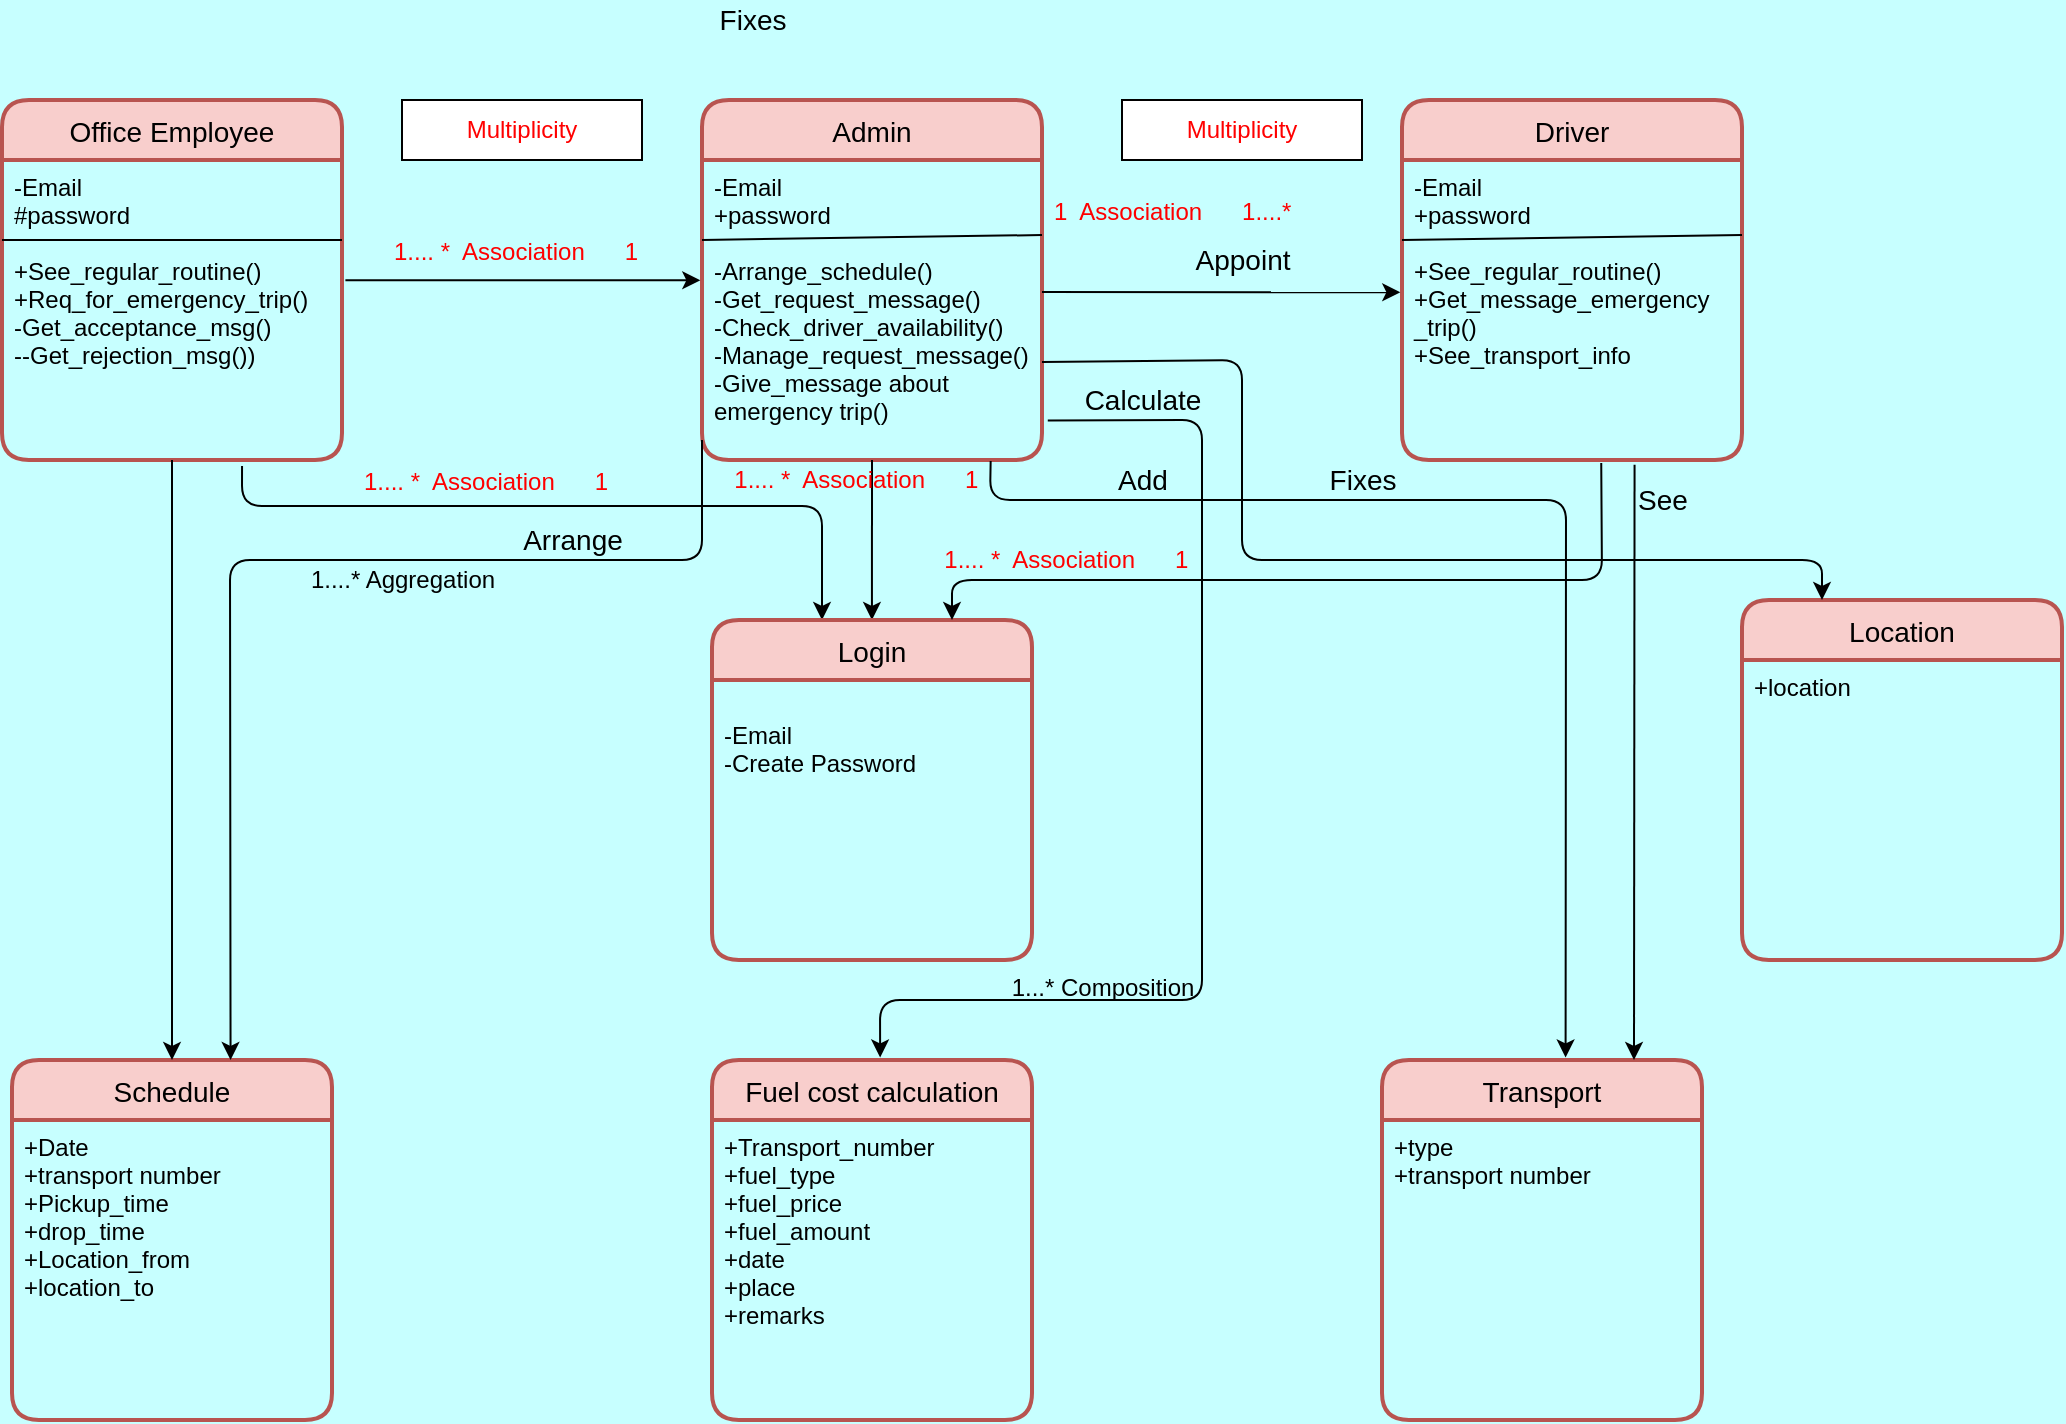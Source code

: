 <mxfile version="15.3.8" type="github">
  <diagram id="DJSuSVDZlaicqns8vHKC" name="Page-1">
    <mxGraphModel dx="1632" dy="1707" grid="1" gridSize="10" guides="1" tooltips="1" connect="1" arrows="1" fold="1" page="1" pageScale="1" pageWidth="1169" pageHeight="827" background="#C7FFFF" math="0" shadow="0">
      <root>
        <mxCell id="0" />
        <mxCell id="1" parent="0" />
        <mxCell id="y1OyXAscInGBB207TFrI-1" value="Office Employee" style="swimlane;childLayout=stackLayout;horizontal=1;startSize=30;horizontalStack=0;rounded=1;fontSize=14;fontStyle=0;strokeWidth=2;resizeParent=0;resizeLast=1;shadow=0;dashed=0;align=center;gradientDirection=radial;fillColor=#f8cecc;strokeColor=#b85450;" parent="1" vertex="1">
          <mxGeometry x="40" y="-720" width="170" height="180" as="geometry" />
        </mxCell>
        <mxCell id="y1OyXAscInGBB207TFrI-7" value="" style="endArrow=none;html=1;rounded=0;fontColor=#FF0000;" parent="y1OyXAscInGBB207TFrI-1" edge="1">
          <mxGeometry relative="1" as="geometry">
            <mxPoint y="70" as="sourcePoint" />
            <mxPoint x="170" y="70" as="targetPoint" />
          </mxGeometry>
        </mxCell>
        <mxCell id="y1OyXAscInGBB207TFrI-2" value="-Email&#xa;#password&#xa;&#xa;+See_regular_routine()&#xa;+Req_for_emergency_trip()&#xa;-Get_acceptance_msg()&#xa;--Get_rejection_msg())" style="align=left;strokeColor=none;fillColor=none;spacingLeft=4;fontSize=12;verticalAlign=top;resizable=0;rotatable=0;part=1;" parent="y1OyXAscInGBB207TFrI-1" vertex="1">
          <mxGeometry y="30" width="170" height="150" as="geometry" />
        </mxCell>
        <mxCell id="y1OyXAscInGBB207TFrI-5" value="Admin" style="swimlane;childLayout=stackLayout;horizontal=1;startSize=30;horizontalStack=0;rounded=1;fontSize=14;fontStyle=0;strokeWidth=2;resizeParent=0;resizeLast=1;shadow=0;dashed=0;align=center;gradientDirection=radial;fillColor=#f8cecc;strokeColor=#b85450;" parent="1" vertex="1">
          <mxGeometry x="390" y="-720" width="170" height="180" as="geometry" />
        </mxCell>
        <mxCell id="y1OyXAscInGBB207TFrI-8" value="" style="endArrow=none;html=1;rounded=0;fontColor=#FF0000;entryX=1;entryY=0.25;entryDx=0;entryDy=0;" parent="y1OyXAscInGBB207TFrI-5" target="y1OyXAscInGBB207TFrI-6" edge="1">
          <mxGeometry relative="1" as="geometry">
            <mxPoint y="70" as="sourcePoint" />
            <mxPoint x="160" y="70" as="targetPoint" />
          </mxGeometry>
        </mxCell>
        <mxCell id="y1OyXAscInGBB207TFrI-6" value="-Email&#xa;+password&#xa;&#xa;-Arrange_schedule()&#xa;-Get_request_message()&#xa;-Check_driver_availability()&#xa;-Manage_request_message()&#xa;-Give_message about &#xa;emergency trip()&#xa;" style="align=left;strokeColor=none;fillColor=none;spacingLeft=4;fontSize=12;verticalAlign=top;resizable=0;rotatable=0;part=1;" parent="y1OyXAscInGBB207TFrI-5" vertex="1">
          <mxGeometry y="30" width="170" height="150" as="geometry" />
        </mxCell>
        <mxCell id="y1OyXAscInGBB207TFrI-13" value="Multiplicity" style="rounded=0;whiteSpace=wrap;html=1;fontColor=#FF0000;gradientDirection=radial;" parent="1" vertex="1">
          <mxGeometry x="240" y="-720" width="120" height="30" as="geometry" />
        </mxCell>
        <mxCell id="y1OyXAscInGBB207TFrI-14" value="Multiplicity" style="rounded=0;whiteSpace=wrap;html=1;fontColor=#FF0000;gradientDirection=radial;" parent="1" vertex="1">
          <mxGeometry x="600" y="-720" width="120" height="30" as="geometry" />
        </mxCell>
        <mxCell id="y1OyXAscInGBB207TFrI-18" value="Driver" style="swimlane;childLayout=stackLayout;horizontal=1;startSize=30;horizontalStack=0;rounded=1;fontSize=14;fontStyle=0;strokeWidth=2;resizeParent=0;resizeLast=1;shadow=0;dashed=0;align=center;gradientDirection=radial;fillColor=#f8cecc;strokeColor=#b85450;" parent="1" vertex="1">
          <mxGeometry x="740" y="-720" width="170" height="180" as="geometry" />
        </mxCell>
        <mxCell id="y1OyXAscInGBB207TFrI-19" value="" style="endArrow=none;html=1;rounded=0;fontColor=#FF0000;entryX=1;entryY=0.25;entryDx=0;entryDy=0;" parent="y1OyXAscInGBB207TFrI-18" target="y1OyXAscInGBB207TFrI-20" edge="1">
          <mxGeometry relative="1" as="geometry">
            <mxPoint y="70" as="sourcePoint" />
            <mxPoint x="160" y="70" as="targetPoint" />
          </mxGeometry>
        </mxCell>
        <mxCell id="y1OyXAscInGBB207TFrI-20" value="-Email&#xa;+password&#xa;&#xa;+See_regular_routine()&#xa;+Get_message_emergency&#xa;_trip()&#xa;+See_transport_info" style="align=left;strokeColor=none;fillColor=none;spacingLeft=4;fontSize=12;verticalAlign=top;resizable=0;rotatable=0;part=1;" parent="y1OyXAscInGBB207TFrI-18" vertex="1">
          <mxGeometry y="30" width="170" height="150" as="geometry" />
        </mxCell>
        <mxCell id="y1OyXAscInGBB207TFrI-21" value="" style="endArrow=classic;html=1;fontColor=#FF0000;exitX=1.01;exitY=0.461;exitDx=0;exitDy=0;exitPerimeter=0;entryX=-0.005;entryY=0.461;entryDx=0;entryDy=0;entryPerimeter=0;" parent="1" edge="1">
          <mxGeometry width="50" height="50" relative="1" as="geometry">
            <mxPoint x="211.7" y="-629.85" as="sourcePoint" />
            <mxPoint x="389.15" y="-629.85" as="targetPoint" />
          </mxGeometry>
        </mxCell>
        <mxCell id="y1OyXAscInGBB207TFrI-22" value="1.... *  Association      1     " style="text;strokeColor=none;fillColor=none;align=left;verticalAlign=middle;spacingLeft=4;spacingRight=4;overflow=hidden;points=[[0,0.5],[1,0.5]];portConstraint=eastwest;rotatable=0;fontColor=#FF0000;" parent="1" vertex="1">
          <mxGeometry x="230" y="-660" width="150" height="30" as="geometry" />
        </mxCell>
        <mxCell id="y1OyXAscInGBB207TFrI-23" value="1  Association      1....*    " style="text;strokeColor=none;fillColor=none;align=left;verticalAlign=middle;spacingLeft=4;spacingRight=4;overflow=hidden;points=[[0,0.5],[1,0.5]];portConstraint=eastwest;rotatable=0;fontColor=#FF0000;" parent="1" vertex="1">
          <mxGeometry x="560" y="-680" width="150" height="30" as="geometry" />
        </mxCell>
        <mxCell id="y1OyXAscInGBB207TFrI-25" value="" style="endArrow=classic;html=1;fontColor=#FF0000;entryX=-0.005;entryY=0.441;entryDx=0;entryDy=0;entryPerimeter=0;" parent="1" target="y1OyXAscInGBB207TFrI-20" edge="1">
          <mxGeometry width="50" height="50" relative="1" as="geometry">
            <mxPoint x="560" y="-624" as="sourcePoint" />
            <mxPoint x="710" y="-650" as="targetPoint" />
          </mxGeometry>
        </mxCell>
        <mxCell id="y1OyXAscInGBB207TFrI-27" value="" style="endArrow=classic;html=1;fontColor=#FF0000;exitX=0.706;exitY=1;exitDx=0;exitDy=0;exitPerimeter=0;" parent="1" edge="1">
          <mxGeometry width="50" height="50" relative="1" as="geometry">
            <mxPoint x="160.02" y="-537" as="sourcePoint" />
            <mxPoint x="450" y="-460" as="targetPoint" />
            <Array as="points">
              <mxPoint x="160" y="-517" />
              <mxPoint x="450" y="-517" />
            </Array>
          </mxGeometry>
        </mxCell>
        <mxCell id="FF0qFtJ5_6zWRc0rYDPk-14" value="" style="endArrow=classic;html=1;exitX=0.5;exitY=1;exitDx=0;exitDy=0;entryX=0.441;entryY=0;entryDx=0;entryDy=0;entryPerimeter=0;" parent="1" source="y1OyXAscInGBB207TFrI-6" edge="1">
          <mxGeometry width="50" height="50" relative="1" as="geometry">
            <mxPoint x="430" y="-420" as="sourcePoint" />
            <mxPoint x="474.97" y="-460" as="targetPoint" />
          </mxGeometry>
        </mxCell>
        <mxCell id="FF0qFtJ5_6zWRc0rYDPk-27" value="" style="endArrow=classic;html=1;exitX=0.849;exitY=1.003;exitDx=0;exitDy=0;exitPerimeter=0;entryX=0.48;entryY=-0.007;entryDx=0;entryDy=0;entryPerimeter=0;" parent="1" source="y1OyXAscInGBB207TFrI-6" edge="1">
          <mxGeometry width="50" height="50" relative="1" as="geometry">
            <mxPoint x="700" y="-230" as="sourcePoint" />
            <mxPoint x="821.8" y="-241.26" as="targetPoint" />
            <Array as="points">
              <mxPoint x="534" y="-520" />
              <mxPoint x="822" y="-520" />
            </Array>
          </mxGeometry>
        </mxCell>
        <mxCell id="FF0qFtJ5_6zWRc0rYDPk-31" value="&lt;font style=&quot;font-size: 14px&quot;&gt;Arrange&lt;/font&gt;" style="text;html=1;align=center;verticalAlign=middle;resizable=0;points=[];autosize=1;strokeColor=none;fillColor=none;" parent="1" vertex="1">
          <mxGeometry x="290" y="-510" width="70" height="20" as="geometry" />
        </mxCell>
        <mxCell id="FF0qFtJ5_6zWRc0rYDPk-32" value="&lt;font style=&quot;font-size: 14px&quot;&gt;Calculate&lt;/font&gt;" style="text;html=1;align=center;verticalAlign=middle;resizable=0;points=[];autosize=1;strokeColor=none;fillColor=none;" parent="1" vertex="1">
          <mxGeometry x="575" y="-580" width="70" height="20" as="geometry" />
        </mxCell>
        <mxCell id="FF0qFtJ5_6zWRc0rYDPk-33" value="&lt;font style=&quot;font-size: 14px&quot;&gt;Fixes&lt;/font&gt;" style="text;html=1;align=center;verticalAlign=middle;resizable=0;points=[];autosize=1;strokeColor=none;fillColor=none;" parent="1" vertex="1">
          <mxGeometry x="390" y="-770" width="50" height="20" as="geometry" />
        </mxCell>
        <mxCell id="FF0qFtJ5_6zWRc0rYDPk-34" value="&lt;font style=&quot;font-size: 14px&quot;&gt;Add&lt;/font&gt;" style="text;html=1;align=center;verticalAlign=middle;resizable=0;points=[];autosize=1;strokeColor=none;fillColor=none;" parent="1" vertex="1">
          <mxGeometry x="590" y="-540" width="40" height="20" as="geometry" />
        </mxCell>
        <mxCell id="FF0qFtJ5_6zWRc0rYDPk-38" value="&lt;span style=&quot;color: rgba(0 , 0 , 0 , 0) ; font-family: monospace ; font-size: 0px&quot;&gt;%3CmxGraphModel%3E%3Croot%3E%3CmxCell%20id%3D%220%22%2F%3E%3CmxCell%20id%3D%221%22%20parent%3D%220%22%2F%3E%3CmxCell%20id%3D%222%22%20value%3D%221....%20*%C2%A0%20Association%C2%A0%20%C2%A0%20%C2%A0%201%C2%A0%20%C2%A0%20%C2%A0%22%20style%3D%22text%3BstrokeColor%3Dnone%3BfillColor%3Dnone%3Balign%3Dleft%3BverticalAlign%3Dmiddle%3BspacingLeft%3D4%3BspacingRight%3D4%3Boverflow%3Dhidden%3Bpoints%3D%5B%5B0%2C0.5%5D%2C%5B1%2C0.5%5D%5D%3BportConstraint%3Deastwest%3Brotatable%3D0%3BfontColor%3D%23FF0000%3B%22%20vertex%3D%221%22%20parent%3D%221%22%3E%3CmxGeometry%20x%3D%22230%22%20y%3D%22-660%22%20width%3D%22150%22%20height%3D%2230%22%20as%3D%22geometry%22%2F%3E%3C%2FmxCell%3E%3C%2Froot%3E%3C%2FmxGraphModel%3E&lt;/span&gt;" style="text;html=1;align=center;verticalAlign=middle;resizable=0;points=[];autosize=1;strokeColor=none;fillColor=none;" parent="1" vertex="1">
          <mxGeometry x="260" y="-540" width="20" height="20" as="geometry" />
        </mxCell>
        <mxCell id="FF0qFtJ5_6zWRc0rYDPk-39" value="1.... *  Association      1     " style="text;strokeColor=none;fillColor=none;align=left;verticalAlign=middle;spacingLeft=4;spacingRight=4;overflow=hidden;points=[[0,0.5],[1,0.5]];portConstraint=eastwest;rotatable=0;fontColor=#FF0000;" parent="1" vertex="1">
          <mxGeometry x="215" y="-545" width="150" height="30" as="geometry" />
        </mxCell>
        <mxCell id="FF0qFtJ5_6zWRc0rYDPk-40" value="&lt;span style=&quot;color: rgba(0 , 0 , 0 , 0) ; font-family: monospace ; font-size: 0px&quot;&gt;%3CmxGraphModel%3E%3Croot%3E%3CmxCell%20id%3D%220%22%2F%3E%3CmxCell%20id%3D%221%22%20parent%3D%220%22%2F%3E%3CmxCell%20id%3D%222%22%20value%3D%221....%20*%C2%A0%20Association%C2%A0%20%C2%A0%20%C2%A0%201%C2%A0%20%C2%A0%20%C2%A0%22%20style%3D%22text%3BstrokeColor%3Dnone%3BfillColor%3Dnone%3Balign%3Dleft%3BverticalAlign%3Dmiddle%3BspacingLeft%3D4%3BspacingRight%3D4%3Boverflow%3Dhidden%3Bpoints%3D%5B%5B0%2C0.5%5D%2C%5B1%2C0.5%5D%5D%3BportConstraint%3Deastwest%3Brotatable%3D0%3BfontColor%3D%23FF0000%3B%22%20vertex%3D%221%22%20parent%3D%221%22%3E%3CmxGeometry%20x%3D%22230%22%20y%3D%22-660%22%20width%3D%22150%22%20height%3D%2230%22%20as%3D%22geometry%22%2F%3E%3C%2FmxCell%3E%3C%2Froot%3E%3C%2FmxGraphModel%3E&lt;/span&gt;" style="text;html=1;align=center;verticalAlign=middle;resizable=0;points=[];autosize=1;strokeColor=none;fillColor=none;" parent="1" vertex="1">
          <mxGeometry x="600" y="-500" width="20" height="20" as="geometry" />
        </mxCell>
        <mxCell id="FF0qFtJ5_6zWRc0rYDPk-41" value="&lt;span style=&quot;color: rgb(255 , 0 , 0) ; text-align: left&quot;&gt;1.... *&amp;nbsp; Association&amp;nbsp; &amp;nbsp; &amp;nbsp; 1&amp;nbsp; &amp;nbsp; &amp;nbsp;&lt;/span&gt;" style="text;html=1;align=center;verticalAlign=middle;resizable=0;points=[];autosize=1;strokeColor=none;fillColor=none;" parent="1" vertex="1">
          <mxGeometry x="505" y="-500" width="150" height="20" as="geometry" />
        </mxCell>
        <mxCell id="FF0qFtJ5_6zWRc0rYDPk-42" value="&lt;span style=&quot;color: rgb(255 , 0 , 0) ; text-align: left&quot;&gt;1.... *&amp;nbsp; Association&amp;nbsp; &amp;nbsp; &amp;nbsp; 1&amp;nbsp; &amp;nbsp; &amp;nbsp;&lt;/span&gt;" style="text;html=1;align=center;verticalAlign=middle;resizable=0;points=[];autosize=1;strokeColor=none;fillColor=none;" parent="1" vertex="1">
          <mxGeometry x="400" y="-540" width="150" height="20" as="geometry" />
        </mxCell>
        <mxCell id="ONsWMpXN_HEURVspnK5K-1" value="Login" style="swimlane;childLayout=stackLayout;horizontal=1;startSize=30;horizontalStack=0;rounded=1;fontSize=14;fontStyle=0;strokeWidth=2;resizeParent=0;resizeLast=1;shadow=0;dashed=0;align=center;fillColor=#f8cecc;strokeColor=#b85450;" parent="1" vertex="1">
          <mxGeometry x="395" y="-460" width="160" height="170" as="geometry" />
        </mxCell>
        <mxCell id="ONsWMpXN_HEURVspnK5K-2" value="&#xa;-Email&#xa;-Create Password&#xa;" style="align=left;strokeColor=none;fillColor=none;spacingLeft=4;fontSize=12;verticalAlign=top;resizable=0;rotatable=0;part=1;" parent="ONsWMpXN_HEURVspnK5K-1" vertex="1">
          <mxGeometry y="30" width="160" height="140" as="geometry" />
        </mxCell>
        <mxCell id="ONsWMpXN_HEURVspnK5K-3" value="" style="endArrow=classic;html=1;exitX=0.586;exitY=1.01;exitDx=0;exitDy=0;entryX=0.75;entryY=0;entryDx=0;entryDy=0;exitPerimeter=0;" parent="1" source="y1OyXAscInGBB207TFrI-20" target="ONsWMpXN_HEURVspnK5K-1" edge="1">
          <mxGeometry width="50" height="50" relative="1" as="geometry">
            <mxPoint x="520" y="-450" as="sourcePoint" />
            <mxPoint x="570" y="-500" as="targetPoint" />
            <Array as="points">
              <mxPoint x="840" y="-480" />
              <mxPoint x="515" y="-480" />
            </Array>
          </mxGeometry>
        </mxCell>
        <mxCell id="ONsWMpXN_HEURVspnK5K-10" value="Schedule" style="swimlane;childLayout=stackLayout;horizontal=1;startSize=30;horizontalStack=0;rounded=1;fontSize=14;fontStyle=0;strokeWidth=2;resizeParent=0;resizeLast=1;shadow=0;dashed=0;align=center;fillColor=#f8cecc;strokeColor=#b85450;" parent="1" vertex="1">
          <mxGeometry x="45" y="-240" width="160" height="180" as="geometry" />
        </mxCell>
        <mxCell id="ONsWMpXN_HEURVspnK5K-11" value="+Date&#xa;+transport number&#xa;+Pickup_time&#xa;+drop_time&#xa;+Location_from&#xa;+location_to" style="align=left;strokeColor=none;fillColor=none;spacingLeft=4;fontSize=12;verticalAlign=top;resizable=0;rotatable=0;part=1;" parent="ONsWMpXN_HEURVspnK5K-10" vertex="1">
          <mxGeometry y="30" width="160" height="150" as="geometry" />
        </mxCell>
        <mxCell id="ONsWMpXN_HEURVspnK5K-16" value="" style="endArrow=classic;html=1;exitX=1.017;exitY=0.868;exitDx=0;exitDy=0;exitPerimeter=0;entryX=0.524;entryY=-0.007;entryDx=0;entryDy=0;entryPerimeter=0;" parent="1" source="y1OyXAscInGBB207TFrI-6" edge="1">
          <mxGeometry width="50" height="50" relative="1" as="geometry">
            <mxPoint x="570" y="-350" as="sourcePoint" />
            <mxPoint x="479.08" y="-241.26" as="targetPoint" />
            <Array as="points">
              <mxPoint x="640" y="-560" />
              <mxPoint x="640" y="-270" />
              <mxPoint x="479" y="-270" />
            </Array>
          </mxGeometry>
        </mxCell>
        <mxCell id="ONsWMpXN_HEURVspnK5K-19" value="1...* Composition" style="text;html=1;align=center;verticalAlign=middle;resizable=0;points=[];autosize=1;strokeColor=none;fillColor=none;" parent="1" vertex="1">
          <mxGeometry x="535" y="-286" width="110" height="20" as="geometry" />
        </mxCell>
        <mxCell id="ONsWMpXN_HEURVspnK5K-20" value="" style="endArrow=classic;html=1;exitX=0;exitY=1;exitDx=0;exitDy=0;entryX=0.683;entryY=0;entryDx=0;entryDy=0;entryPerimeter=0;" parent="1" target="ONsWMpXN_HEURVspnK5K-10" edge="1">
          <mxGeometry width="50" height="50" relative="1" as="geometry">
            <mxPoint x="390" y="-550" as="sourcePoint" />
            <mxPoint x="180" y="-550" as="targetPoint" />
            <Array as="points">
              <mxPoint x="390" y="-490" />
              <mxPoint x="154" y="-490" />
            </Array>
          </mxGeometry>
        </mxCell>
        <mxCell id="ONsWMpXN_HEURVspnK5K-21" value="" style="endArrow=classic;html=1;exitX=0.5;exitY=1;exitDx=0;exitDy=0;entryX=0.5;entryY=0;entryDx=0;entryDy=0;" parent="1" source="y1OyXAscInGBB207TFrI-2" target="ONsWMpXN_HEURVspnK5K-10" edge="1">
          <mxGeometry width="50" height="50" relative="1" as="geometry">
            <mxPoint x="130" y="-490" as="sourcePoint" />
            <mxPoint x="180" y="-540" as="targetPoint" />
          </mxGeometry>
        </mxCell>
        <mxCell id="ONsWMpXN_HEURVspnK5K-22" value="1....* Aggregation" style="text;html=1;align=center;verticalAlign=middle;resizable=0;points=[];autosize=1;strokeColor=none;fillColor=none;" parent="1" vertex="1">
          <mxGeometry x="185" y="-490" width="110" height="20" as="geometry" />
        </mxCell>
        <mxCell id="5mWuAAmYuPfyNPZ-Gscu-2" value="Transport" style="swimlane;childLayout=stackLayout;horizontal=1;startSize=30;horizontalStack=0;rounded=1;fontSize=14;fontStyle=0;strokeWidth=2;resizeParent=0;resizeLast=1;shadow=0;dashed=0;align=center;fillColor=#f8cecc;strokeColor=#b85450;" vertex="1" parent="1">
          <mxGeometry x="730" y="-240" width="160" height="180" as="geometry" />
        </mxCell>
        <mxCell id="5mWuAAmYuPfyNPZ-Gscu-3" value="+type&#xa;+transport number&#xa;" style="align=left;strokeColor=none;fillColor=none;spacingLeft=4;fontSize=12;verticalAlign=top;resizable=0;rotatable=0;part=1;" vertex="1" parent="5mWuAAmYuPfyNPZ-Gscu-2">
          <mxGeometry y="30" width="160" height="150" as="geometry" />
        </mxCell>
        <mxCell id="5mWuAAmYuPfyNPZ-Gscu-4" value="Fuel cost calculation" style="swimlane;childLayout=stackLayout;horizontal=1;startSize=30;horizontalStack=0;rounded=1;fontSize=14;fontStyle=0;strokeWidth=2;resizeParent=0;resizeLast=1;shadow=0;dashed=0;align=center;fillColor=#f8cecc;strokeColor=#b85450;" vertex="1" parent="1">
          <mxGeometry x="395" y="-240" width="160" height="180" as="geometry" />
        </mxCell>
        <mxCell id="5mWuAAmYuPfyNPZ-Gscu-5" value="+Transport_number&#xa;+fuel_type&#xa;+fuel_price&#xa;+fuel_amount&#xa;+date&#xa;+place&#xa;+remarks" style="align=left;strokeColor=none;fillColor=none;spacingLeft=4;fontSize=12;verticalAlign=top;resizable=0;rotatable=0;part=1;" vertex="1" parent="5mWuAAmYuPfyNPZ-Gscu-4">
          <mxGeometry y="30" width="160" height="150" as="geometry" />
        </mxCell>
        <mxCell id="5mWuAAmYuPfyNPZ-Gscu-6" value="Location" style="swimlane;childLayout=stackLayout;horizontal=1;startSize=30;horizontalStack=0;rounded=1;fontSize=14;fontStyle=0;strokeWidth=2;resizeParent=0;resizeLast=1;shadow=0;dashed=0;align=center;fillColor=#f8cecc;strokeColor=#b85450;" vertex="1" parent="1">
          <mxGeometry x="910" y="-470" width="160" height="180" as="geometry" />
        </mxCell>
        <mxCell id="5mWuAAmYuPfyNPZ-Gscu-7" value="+location" style="align=left;strokeColor=none;fillColor=none;spacingLeft=4;fontSize=12;verticalAlign=top;resizable=0;rotatable=0;part=1;fontStyle=0" vertex="1" parent="5mWuAAmYuPfyNPZ-Gscu-6">
          <mxGeometry y="30" width="160" height="150" as="geometry" />
        </mxCell>
        <mxCell id="5mWuAAmYuPfyNPZ-Gscu-9" value="" style="endArrow=classic;html=1;entryX=0.25;entryY=0;entryDx=0;entryDy=0;exitX=1;exitY=0.673;exitDx=0;exitDy=0;exitPerimeter=0;" edge="1" parent="1" source="y1OyXAscInGBB207TFrI-6" target="5mWuAAmYuPfyNPZ-Gscu-6">
          <mxGeometry width="50" height="50" relative="1" as="geometry">
            <mxPoint x="560" y="-580" as="sourcePoint" />
            <mxPoint x="610" y="-630" as="targetPoint" />
            <Array as="points">
              <mxPoint x="660" y="-590" />
              <mxPoint x="660" y="-490" />
              <mxPoint x="950" y="-490" />
            </Array>
          </mxGeometry>
        </mxCell>
        <mxCell id="5mWuAAmYuPfyNPZ-Gscu-11" value="&lt;font style=&quot;font-size: 14px&quot;&gt;Fixes&lt;/font&gt;" style="text;html=1;align=center;verticalAlign=middle;resizable=0;points=[];autosize=1;strokeColor=none;fillColor=none;" vertex="1" parent="1">
          <mxGeometry x="695" y="-540" width="50" height="20" as="geometry" />
        </mxCell>
        <mxCell id="5mWuAAmYuPfyNPZ-Gscu-12" value="" style="endArrow=classic;html=1;exitX=0.684;exitY=1.016;exitDx=0;exitDy=0;exitPerimeter=0;" edge="1" parent="1" source="y1OyXAscInGBB207TFrI-20">
          <mxGeometry width="50" height="50" relative="1" as="geometry">
            <mxPoint x="800" y="-200" as="sourcePoint" />
            <mxPoint x="856" y="-240" as="targetPoint" />
          </mxGeometry>
        </mxCell>
        <mxCell id="5mWuAAmYuPfyNPZ-Gscu-13" value="&lt;font style=&quot;font-size: 14px&quot;&gt;See&lt;/font&gt;" style="text;html=1;align=center;verticalAlign=middle;resizable=0;points=[];autosize=1;strokeColor=none;fillColor=none;" vertex="1" parent="1">
          <mxGeometry x="850" y="-530" width="40" height="20" as="geometry" />
        </mxCell>
        <mxCell id="5mWuAAmYuPfyNPZ-Gscu-14" value="&lt;font style=&quot;font-size: 14px&quot;&gt;Appoint&lt;/font&gt;" style="text;html=1;align=center;verticalAlign=middle;resizable=0;points=[];autosize=1;strokeColor=none;fillColor=none;" vertex="1" parent="1">
          <mxGeometry x="630" y="-650" width="60" height="20" as="geometry" />
        </mxCell>
      </root>
    </mxGraphModel>
  </diagram>
</mxfile>
